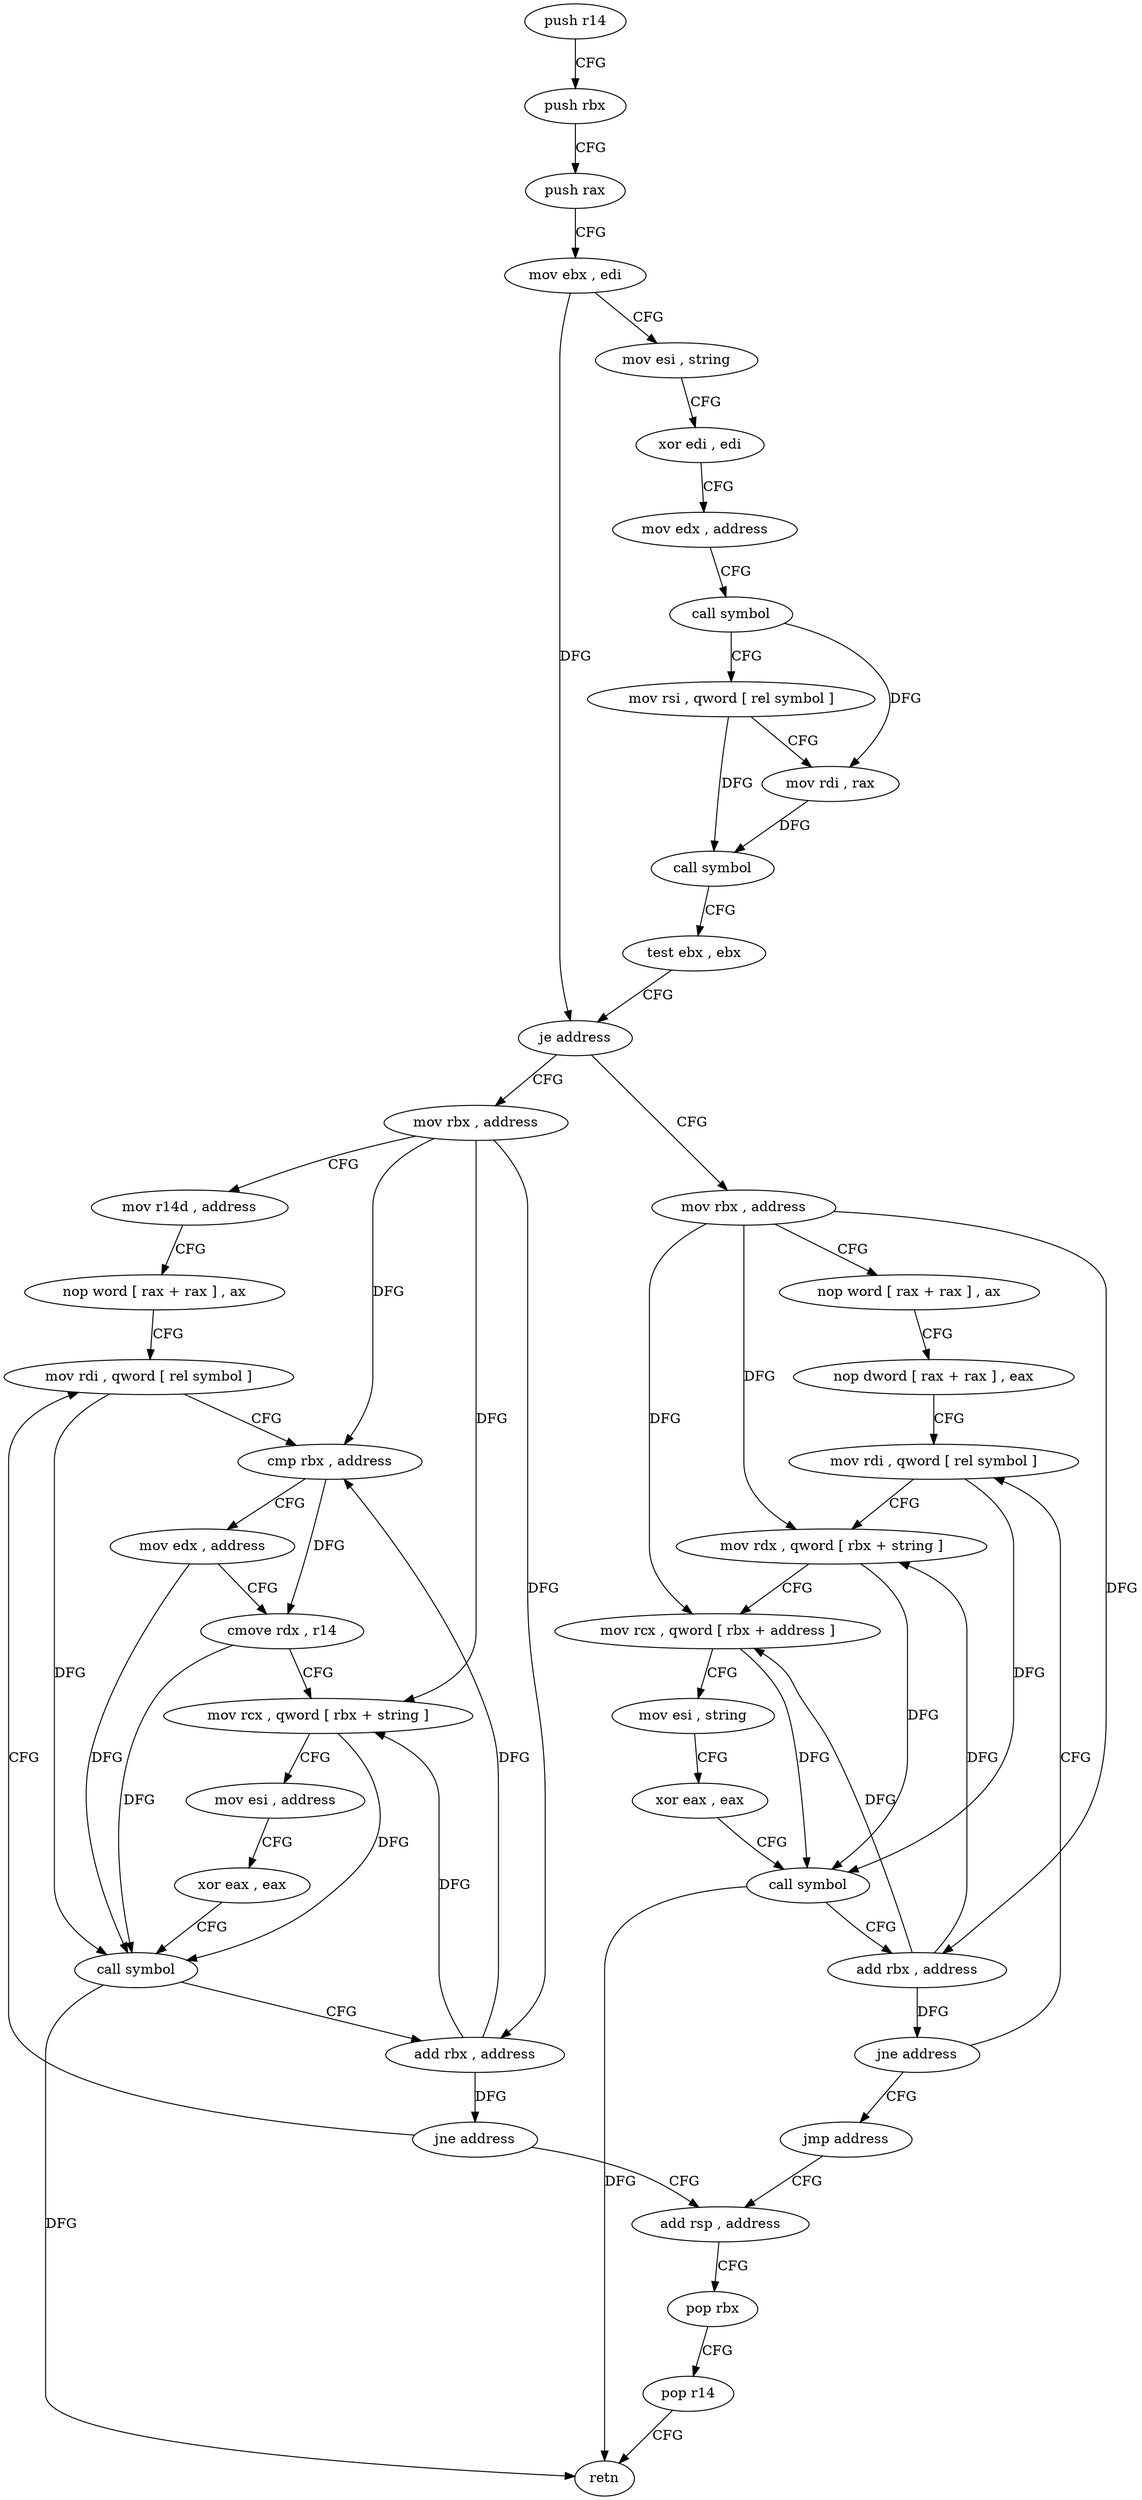 digraph "func" {
"4226816" [label = "push r14" ]
"4226818" [label = "push rbx" ]
"4226819" [label = "push rax" ]
"4226820" [label = "mov ebx , edi" ]
"4226822" [label = "mov esi , string" ]
"4226827" [label = "xor edi , edi" ]
"4226829" [label = "mov edx , address" ]
"4226834" [label = "call symbol" ]
"4226839" [label = "mov rsi , qword [ rel symbol ]" ]
"4226846" [label = "mov rdi , rax" ]
"4226849" [label = "call symbol" ]
"4226854" [label = "test ebx , ebx" ]
"4226856" [label = "je address" ]
"4226921" [label = "mov rbx , address" ]
"4226858" [label = "mov rbx , address" ]
"4226928" [label = "mov r14d , address" ]
"4226934" [label = "nop word [ rax + rax ] , ax" ]
"4226944" [label = "mov rdi , qword [ rel symbol ]" ]
"4226865" [label = "nop word [ rax + rax ] , ax" ]
"4226875" [label = "nop dword [ rax + rax ] , eax" ]
"4226880" [label = "mov rdi , qword [ rel symbol ]" ]
"4226951" [label = "cmp rbx , address" ]
"4226958" [label = "mov edx , address" ]
"4226963" [label = "cmove rdx , r14" ]
"4226967" [label = "mov rcx , qword [ rbx + string ]" ]
"4226974" [label = "mov esi , address" ]
"4226979" [label = "xor eax , eax" ]
"4226981" [label = "call symbol" ]
"4226986" [label = "add rbx , address" ]
"4226990" [label = "jne address" ]
"4226992" [label = "add rsp , address" ]
"4226996" [label = "pop rbx" ]
"4226997" [label = "pop r14" ]
"4226999" [label = "retn" ]
"4226887" [label = "mov rdx , qword [ rbx + string ]" ]
"4226894" [label = "mov rcx , qword [ rbx + address ]" ]
"4226901" [label = "mov esi , string" ]
"4226906" [label = "xor eax , eax" ]
"4226908" [label = "call symbol" ]
"4226913" [label = "add rbx , address" ]
"4226917" [label = "jne address" ]
"4226919" [label = "jmp address" ]
"4226816" -> "4226818" [ label = "CFG" ]
"4226818" -> "4226819" [ label = "CFG" ]
"4226819" -> "4226820" [ label = "CFG" ]
"4226820" -> "4226822" [ label = "CFG" ]
"4226820" -> "4226856" [ label = "DFG" ]
"4226822" -> "4226827" [ label = "CFG" ]
"4226827" -> "4226829" [ label = "CFG" ]
"4226829" -> "4226834" [ label = "CFG" ]
"4226834" -> "4226839" [ label = "CFG" ]
"4226834" -> "4226846" [ label = "DFG" ]
"4226839" -> "4226846" [ label = "CFG" ]
"4226839" -> "4226849" [ label = "DFG" ]
"4226846" -> "4226849" [ label = "DFG" ]
"4226849" -> "4226854" [ label = "CFG" ]
"4226854" -> "4226856" [ label = "CFG" ]
"4226856" -> "4226921" [ label = "CFG" ]
"4226856" -> "4226858" [ label = "CFG" ]
"4226921" -> "4226928" [ label = "CFG" ]
"4226921" -> "4226951" [ label = "DFG" ]
"4226921" -> "4226967" [ label = "DFG" ]
"4226921" -> "4226986" [ label = "DFG" ]
"4226858" -> "4226865" [ label = "CFG" ]
"4226858" -> "4226887" [ label = "DFG" ]
"4226858" -> "4226894" [ label = "DFG" ]
"4226858" -> "4226913" [ label = "DFG" ]
"4226928" -> "4226934" [ label = "CFG" ]
"4226934" -> "4226944" [ label = "CFG" ]
"4226944" -> "4226951" [ label = "CFG" ]
"4226944" -> "4226981" [ label = "DFG" ]
"4226865" -> "4226875" [ label = "CFG" ]
"4226875" -> "4226880" [ label = "CFG" ]
"4226880" -> "4226887" [ label = "CFG" ]
"4226880" -> "4226908" [ label = "DFG" ]
"4226951" -> "4226958" [ label = "CFG" ]
"4226951" -> "4226963" [ label = "DFG" ]
"4226958" -> "4226963" [ label = "CFG" ]
"4226958" -> "4226981" [ label = "DFG" ]
"4226963" -> "4226967" [ label = "CFG" ]
"4226963" -> "4226981" [ label = "DFG" ]
"4226967" -> "4226974" [ label = "CFG" ]
"4226967" -> "4226981" [ label = "DFG" ]
"4226974" -> "4226979" [ label = "CFG" ]
"4226979" -> "4226981" [ label = "CFG" ]
"4226981" -> "4226986" [ label = "CFG" ]
"4226981" -> "4226999" [ label = "DFG" ]
"4226986" -> "4226990" [ label = "DFG" ]
"4226986" -> "4226951" [ label = "DFG" ]
"4226986" -> "4226967" [ label = "DFG" ]
"4226990" -> "4226944" [ label = "CFG" ]
"4226990" -> "4226992" [ label = "CFG" ]
"4226992" -> "4226996" [ label = "CFG" ]
"4226996" -> "4226997" [ label = "CFG" ]
"4226997" -> "4226999" [ label = "CFG" ]
"4226887" -> "4226894" [ label = "CFG" ]
"4226887" -> "4226908" [ label = "DFG" ]
"4226894" -> "4226901" [ label = "CFG" ]
"4226894" -> "4226908" [ label = "DFG" ]
"4226901" -> "4226906" [ label = "CFG" ]
"4226906" -> "4226908" [ label = "CFG" ]
"4226908" -> "4226913" [ label = "CFG" ]
"4226908" -> "4226999" [ label = "DFG" ]
"4226913" -> "4226917" [ label = "DFG" ]
"4226913" -> "4226887" [ label = "DFG" ]
"4226913" -> "4226894" [ label = "DFG" ]
"4226917" -> "4226880" [ label = "CFG" ]
"4226917" -> "4226919" [ label = "CFG" ]
"4226919" -> "4226992" [ label = "CFG" ]
}
